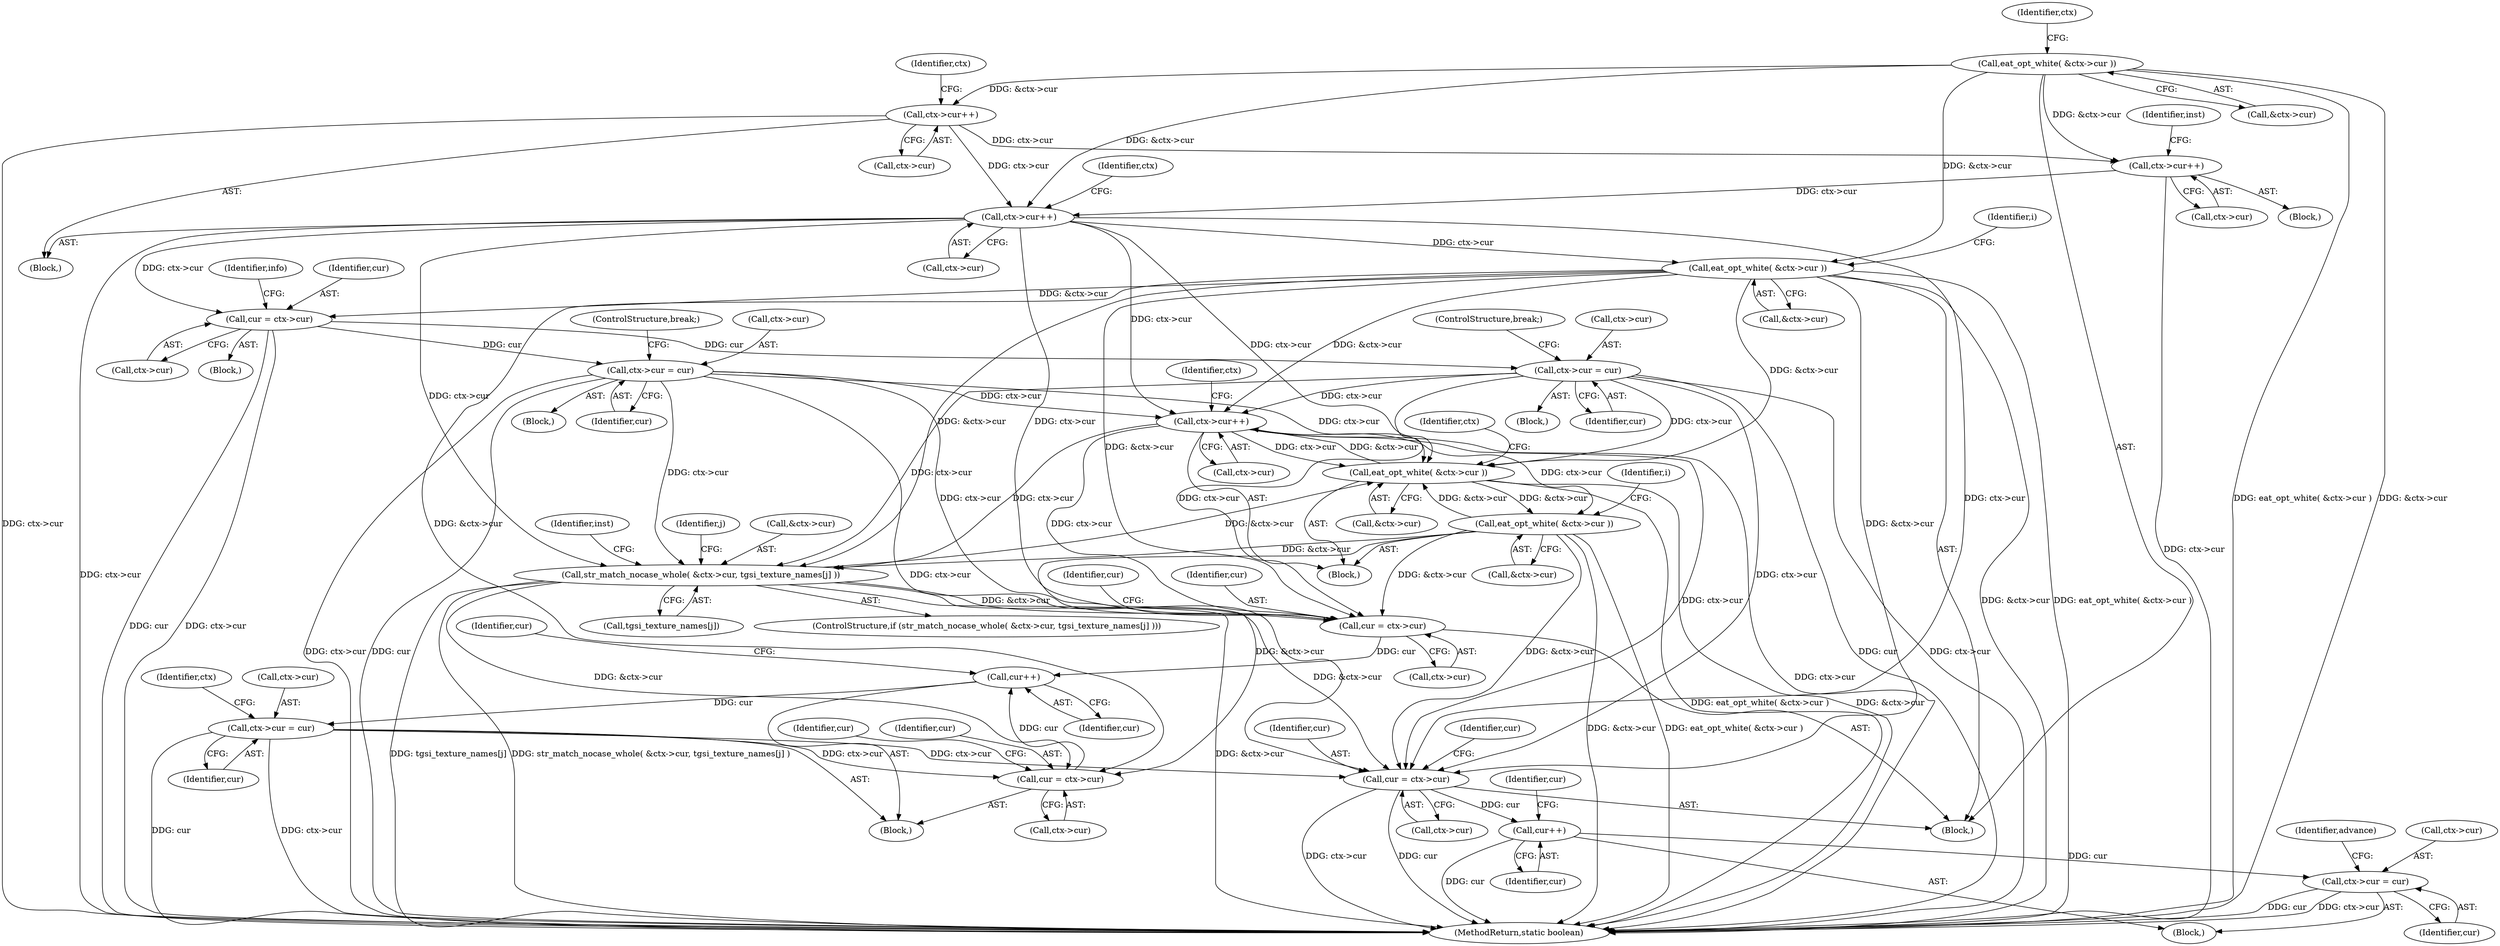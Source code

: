 digraph "0_virglrenderer_e534b51ca3c3cd25f3990589932a9ed711c59b27@pointer" {
"1002670" [label="(Call,cur++)"];
"1002645" [label="(Call,cur = ctx->cur)"];
"1002541" [label="(Call,ctx->cur++)"];
"1002353" [label="(Call,ctx->cur++)"];
"1002272" [label="(Call,ctx->cur++)"];
"1002260" [label="(Call,ctx->cur++)"];
"1002236" [label="(Call,eat_opt_white( &ctx->cur ))"];
"1002523" [label="(Call,eat_opt_white( &ctx->cur ))"];
"1002357" [label="(Call,eat_opt_white( &ctx->cur ))"];
"1002611" [label="(Call,str_match_nocase_whole( &ctx->cur, tgsi_texture_names[j] ))"];
"1002545" [label="(Call,eat_opt_white( &ctx->cur ))"];
"1002421" [label="(Call,ctx->cur = cur)"];
"1002372" [label="(Call,cur = ctx->cur)"];
"1002404" [label="(Call,ctx->cur = cur)"];
"1002692" [label="(Call,cur = ctx->cur)"];
"1002675" [label="(Call,ctx->cur = cur)"];
"1002670" [label="(Call,cur++)"];
"1002707" [label="(Call,cur = ctx->cur)"];
"1002726" [label="(Call,cur++)"];
"1002758" [label="(Call,ctx->cur = cur)"];
"1002426" [label="(ControlStructure,break;)"];
"1002403" [label="(Block,)"];
"1002727" [label="(Identifier,cur)"];
"1002616" [label="(Call,tgsi_texture_names[j])"];
"1002405" [label="(Call,ctx->cur)"];
"1002692" [label="(Call,cur = ctx->cur)"];
"1002683" [label="(Identifier,ctx)"];
"1002360" [label="(Identifier,ctx)"];
"1002422" [label="(Call,ctx->cur)"];
"1002248" [label="(Block,)"];
"1002679" [label="(Identifier,cur)"];
"1002236" [label="(Call,eat_opt_white( &ctx->cur ))"];
"1002524" [label="(Call,&ctx->cur)"];
"1002714" [label="(Identifier,cur)"];
"1002273" [label="(Call,ctx->cur)"];
"1002421" [label="(Call,ctx->cur = cur)"];
"1002709" [label="(Call,ctx->cur)"];
"1002708" [label="(Identifier,cur)"];
"1002675" [label="(Call,ctx->cur = cur)"];
"1002541" [label="(Call,ctx->cur++)"];
"1004155" [label="(MethodReturn,static boolean)"];
"1002546" [label="(Call,&ctx->cur)"];
"1002724" [label="(Block,)"];
"1002758" [label="(Call,ctx->cur = cur)"];
"1002364" [label="(Identifier,i)"];
"1002764" [label="(Identifier,advance)"];
"1002523" [label="(Call,eat_opt_white( &ctx->cur ))"];
"1002699" [label="(Identifier,cur)"];
"1002420" [label="(Block,)"];
"1002425" [label="(Identifier,cur)"];
"1002279" [label="(Identifier,inst)"];
"1002261" [label="(Call,ctx->cur)"];
"1002726" [label="(Call,cur++)"];
"1002623" [label="(Identifier,inst)"];
"1002245" [label="(Identifier,ctx)"];
"1002408" [label="(Identifier,cur)"];
"1002652" [label="(Identifier,cur)"];
"1002762" [label="(Identifier,cur)"];
"1002260" [label="(Call,ctx->cur++)"];
"1002268" [label="(Identifier,ctx)"];
"1002223" [label="(Block,)"];
"1002354" [label="(Call,ctx->cur)"];
"1002730" [label="(Identifier,cur)"];
"1002759" [label="(Call,ctx->cur)"];
"1002542" [label="(Call,ctx->cur)"];
"1002358" [label="(Call,&ctx->cur)"];
"1002671" [label="(Identifier,cur)"];
"1002669" [label="(Block,)"];
"1002670" [label="(Call,cur++)"];
"1002645" [label="(Call,cur = ctx->cur)"];
"1002647" [label="(Call,ctx->cur)"];
"1002548" [label="(Identifier,ctx)"];
"1002372" [label="(Call,cur = ctx->cur)"];
"1002532" [label="(Identifier,ctx)"];
"1002610" [label="(ControlStructure,if (str_match_nocase_whole( &ctx->cur, tgsi_texture_names[j] )))"];
"1002374" [label="(Call,ctx->cur)"];
"1002373" [label="(Identifier,cur)"];
"1002357" [label="(Call,eat_opt_white( &ctx->cur ))"];
"1002272" [label="(Call,ctx->cur++)"];
"1002608" [label="(Identifier,j)"];
"1002378" [label="(Identifier,info)"];
"1002612" [label="(Call,&ctx->cur)"];
"1002409" [label="(ControlStructure,break;)"];
"1002353" [label="(Call,ctx->cur++)"];
"1002545" [label="(Call,eat_opt_white( &ctx->cur ))"];
"1002237" [label="(Call,&ctx->cur)"];
"1002552" [label="(Identifier,i)"];
"1002694" [label="(Call,ctx->cur)"];
"1002693" [label="(Identifier,cur)"];
"1002676" [label="(Call,ctx->cur)"];
"1002522" [label="(Block,)"];
"1002707" [label="(Call,cur = ctx->cur)"];
"1002674" [label="(Identifier,cur)"];
"1002646" [label="(Identifier,cur)"];
"1002271" [label="(Block,)"];
"1002611" [label="(Call,str_match_nocase_whole( &ctx->cur, tgsi_texture_names[j] ))"];
"1002404" [label="(Call,ctx->cur = cur)"];
"1002371" [label="(Block,)"];
"1002670" -> "1002669"  [label="AST: "];
"1002670" -> "1002671"  [label="CFG: "];
"1002671" -> "1002670"  [label="AST: "];
"1002674" -> "1002670"  [label="CFG: "];
"1002645" -> "1002670"  [label="DDG: cur"];
"1002692" -> "1002670"  [label="DDG: cur"];
"1002670" -> "1002675"  [label="DDG: cur"];
"1002645" -> "1002223"  [label="AST: "];
"1002645" -> "1002647"  [label="CFG: "];
"1002646" -> "1002645"  [label="AST: "];
"1002647" -> "1002645"  [label="AST: "];
"1002652" -> "1002645"  [label="CFG: "];
"1002541" -> "1002645"  [label="DDG: ctx->cur"];
"1002353" -> "1002645"  [label="DDG: ctx->cur"];
"1002357" -> "1002645"  [label="DDG: &ctx->cur"];
"1002611" -> "1002645"  [label="DDG: &ctx->cur"];
"1002545" -> "1002645"  [label="DDG: &ctx->cur"];
"1002421" -> "1002645"  [label="DDG: ctx->cur"];
"1002404" -> "1002645"  [label="DDG: ctx->cur"];
"1002541" -> "1002522"  [label="AST: "];
"1002541" -> "1002542"  [label="CFG: "];
"1002542" -> "1002541"  [label="AST: "];
"1002548" -> "1002541"  [label="CFG: "];
"1002541" -> "1004155"  [label="DDG: ctx->cur"];
"1002541" -> "1002523"  [label="DDG: ctx->cur"];
"1002353" -> "1002541"  [label="DDG: ctx->cur"];
"1002523" -> "1002541"  [label="DDG: &ctx->cur"];
"1002421" -> "1002541"  [label="DDG: ctx->cur"];
"1002404" -> "1002541"  [label="DDG: ctx->cur"];
"1002357" -> "1002541"  [label="DDG: &ctx->cur"];
"1002541" -> "1002545"  [label="DDG: ctx->cur"];
"1002541" -> "1002611"  [label="DDG: ctx->cur"];
"1002541" -> "1002707"  [label="DDG: ctx->cur"];
"1002353" -> "1002248"  [label="AST: "];
"1002353" -> "1002354"  [label="CFG: "];
"1002354" -> "1002353"  [label="AST: "];
"1002360" -> "1002353"  [label="CFG: "];
"1002353" -> "1004155"  [label="DDG: ctx->cur"];
"1002272" -> "1002353"  [label="DDG: ctx->cur"];
"1002260" -> "1002353"  [label="DDG: ctx->cur"];
"1002236" -> "1002353"  [label="DDG: &ctx->cur"];
"1002353" -> "1002357"  [label="DDG: ctx->cur"];
"1002353" -> "1002372"  [label="DDG: ctx->cur"];
"1002353" -> "1002523"  [label="DDG: ctx->cur"];
"1002353" -> "1002611"  [label="DDG: ctx->cur"];
"1002353" -> "1002707"  [label="DDG: ctx->cur"];
"1002272" -> "1002271"  [label="AST: "];
"1002272" -> "1002273"  [label="CFG: "];
"1002273" -> "1002272"  [label="AST: "];
"1002279" -> "1002272"  [label="CFG: "];
"1002272" -> "1004155"  [label="DDG: ctx->cur"];
"1002260" -> "1002272"  [label="DDG: ctx->cur"];
"1002236" -> "1002272"  [label="DDG: &ctx->cur"];
"1002260" -> "1002248"  [label="AST: "];
"1002260" -> "1002261"  [label="CFG: "];
"1002261" -> "1002260"  [label="AST: "];
"1002268" -> "1002260"  [label="CFG: "];
"1002260" -> "1004155"  [label="DDG: ctx->cur"];
"1002236" -> "1002260"  [label="DDG: &ctx->cur"];
"1002236" -> "1002223"  [label="AST: "];
"1002236" -> "1002237"  [label="CFG: "];
"1002237" -> "1002236"  [label="AST: "];
"1002245" -> "1002236"  [label="CFG: "];
"1002236" -> "1004155"  [label="DDG: eat_opt_white( &ctx->cur )"];
"1002236" -> "1004155"  [label="DDG: &ctx->cur"];
"1002236" -> "1002357"  [label="DDG: &ctx->cur"];
"1002523" -> "1002522"  [label="AST: "];
"1002523" -> "1002524"  [label="CFG: "];
"1002524" -> "1002523"  [label="AST: "];
"1002532" -> "1002523"  [label="CFG: "];
"1002523" -> "1004155"  [label="DDG: eat_opt_white( &ctx->cur )"];
"1002523" -> "1004155"  [label="DDG: &ctx->cur"];
"1002357" -> "1002523"  [label="DDG: &ctx->cur"];
"1002611" -> "1002523"  [label="DDG: &ctx->cur"];
"1002545" -> "1002523"  [label="DDG: &ctx->cur"];
"1002421" -> "1002523"  [label="DDG: ctx->cur"];
"1002404" -> "1002523"  [label="DDG: ctx->cur"];
"1002523" -> "1002545"  [label="DDG: &ctx->cur"];
"1002357" -> "1002223"  [label="AST: "];
"1002357" -> "1002358"  [label="CFG: "];
"1002358" -> "1002357"  [label="AST: "];
"1002364" -> "1002357"  [label="CFG: "];
"1002357" -> "1004155"  [label="DDG: eat_opt_white( &ctx->cur )"];
"1002357" -> "1004155"  [label="DDG: &ctx->cur"];
"1002357" -> "1002372"  [label="DDG: &ctx->cur"];
"1002357" -> "1002611"  [label="DDG: &ctx->cur"];
"1002357" -> "1002692"  [label="DDG: &ctx->cur"];
"1002357" -> "1002707"  [label="DDG: &ctx->cur"];
"1002611" -> "1002610"  [label="AST: "];
"1002611" -> "1002616"  [label="CFG: "];
"1002612" -> "1002611"  [label="AST: "];
"1002616" -> "1002611"  [label="AST: "];
"1002623" -> "1002611"  [label="CFG: "];
"1002608" -> "1002611"  [label="CFG: "];
"1002611" -> "1004155"  [label="DDG: str_match_nocase_whole( &ctx->cur, tgsi_texture_names[j] )"];
"1002611" -> "1004155"  [label="DDG: &ctx->cur"];
"1002611" -> "1004155"  [label="DDG: tgsi_texture_names[j]"];
"1002545" -> "1002611"  [label="DDG: &ctx->cur"];
"1002421" -> "1002611"  [label="DDG: ctx->cur"];
"1002404" -> "1002611"  [label="DDG: ctx->cur"];
"1002611" -> "1002692"  [label="DDG: &ctx->cur"];
"1002611" -> "1002707"  [label="DDG: &ctx->cur"];
"1002545" -> "1002522"  [label="AST: "];
"1002545" -> "1002546"  [label="CFG: "];
"1002546" -> "1002545"  [label="AST: "];
"1002552" -> "1002545"  [label="CFG: "];
"1002545" -> "1004155"  [label="DDG: &ctx->cur"];
"1002545" -> "1004155"  [label="DDG: eat_opt_white( &ctx->cur )"];
"1002545" -> "1002692"  [label="DDG: &ctx->cur"];
"1002545" -> "1002707"  [label="DDG: &ctx->cur"];
"1002421" -> "1002420"  [label="AST: "];
"1002421" -> "1002425"  [label="CFG: "];
"1002422" -> "1002421"  [label="AST: "];
"1002425" -> "1002421"  [label="AST: "];
"1002426" -> "1002421"  [label="CFG: "];
"1002421" -> "1004155"  [label="DDG: cur"];
"1002421" -> "1004155"  [label="DDG: ctx->cur"];
"1002372" -> "1002421"  [label="DDG: cur"];
"1002421" -> "1002707"  [label="DDG: ctx->cur"];
"1002372" -> "1002371"  [label="AST: "];
"1002372" -> "1002374"  [label="CFG: "];
"1002373" -> "1002372"  [label="AST: "];
"1002374" -> "1002372"  [label="AST: "];
"1002378" -> "1002372"  [label="CFG: "];
"1002372" -> "1004155"  [label="DDG: cur"];
"1002372" -> "1004155"  [label="DDG: ctx->cur"];
"1002372" -> "1002404"  [label="DDG: cur"];
"1002404" -> "1002403"  [label="AST: "];
"1002404" -> "1002408"  [label="CFG: "];
"1002405" -> "1002404"  [label="AST: "];
"1002408" -> "1002404"  [label="AST: "];
"1002409" -> "1002404"  [label="CFG: "];
"1002404" -> "1004155"  [label="DDG: cur"];
"1002404" -> "1004155"  [label="DDG: ctx->cur"];
"1002404" -> "1002707"  [label="DDG: ctx->cur"];
"1002692" -> "1002669"  [label="AST: "];
"1002692" -> "1002694"  [label="CFG: "];
"1002693" -> "1002692"  [label="AST: "];
"1002694" -> "1002692"  [label="AST: "];
"1002699" -> "1002692"  [label="CFG: "];
"1002675" -> "1002692"  [label="DDG: ctx->cur"];
"1002675" -> "1002669"  [label="AST: "];
"1002675" -> "1002679"  [label="CFG: "];
"1002676" -> "1002675"  [label="AST: "];
"1002679" -> "1002675"  [label="AST: "];
"1002683" -> "1002675"  [label="CFG: "];
"1002675" -> "1004155"  [label="DDG: ctx->cur"];
"1002675" -> "1004155"  [label="DDG: cur"];
"1002675" -> "1002707"  [label="DDG: ctx->cur"];
"1002707" -> "1002223"  [label="AST: "];
"1002707" -> "1002709"  [label="CFG: "];
"1002708" -> "1002707"  [label="AST: "];
"1002709" -> "1002707"  [label="AST: "];
"1002714" -> "1002707"  [label="CFG: "];
"1002707" -> "1004155"  [label="DDG: ctx->cur"];
"1002707" -> "1004155"  [label="DDG: cur"];
"1002707" -> "1002726"  [label="DDG: cur"];
"1002726" -> "1002724"  [label="AST: "];
"1002726" -> "1002727"  [label="CFG: "];
"1002727" -> "1002726"  [label="AST: "];
"1002730" -> "1002726"  [label="CFG: "];
"1002726" -> "1004155"  [label="DDG: cur"];
"1002726" -> "1002758"  [label="DDG: cur"];
"1002758" -> "1002724"  [label="AST: "];
"1002758" -> "1002762"  [label="CFG: "];
"1002759" -> "1002758"  [label="AST: "];
"1002762" -> "1002758"  [label="AST: "];
"1002764" -> "1002758"  [label="CFG: "];
"1002758" -> "1004155"  [label="DDG: cur"];
"1002758" -> "1004155"  [label="DDG: ctx->cur"];
}
